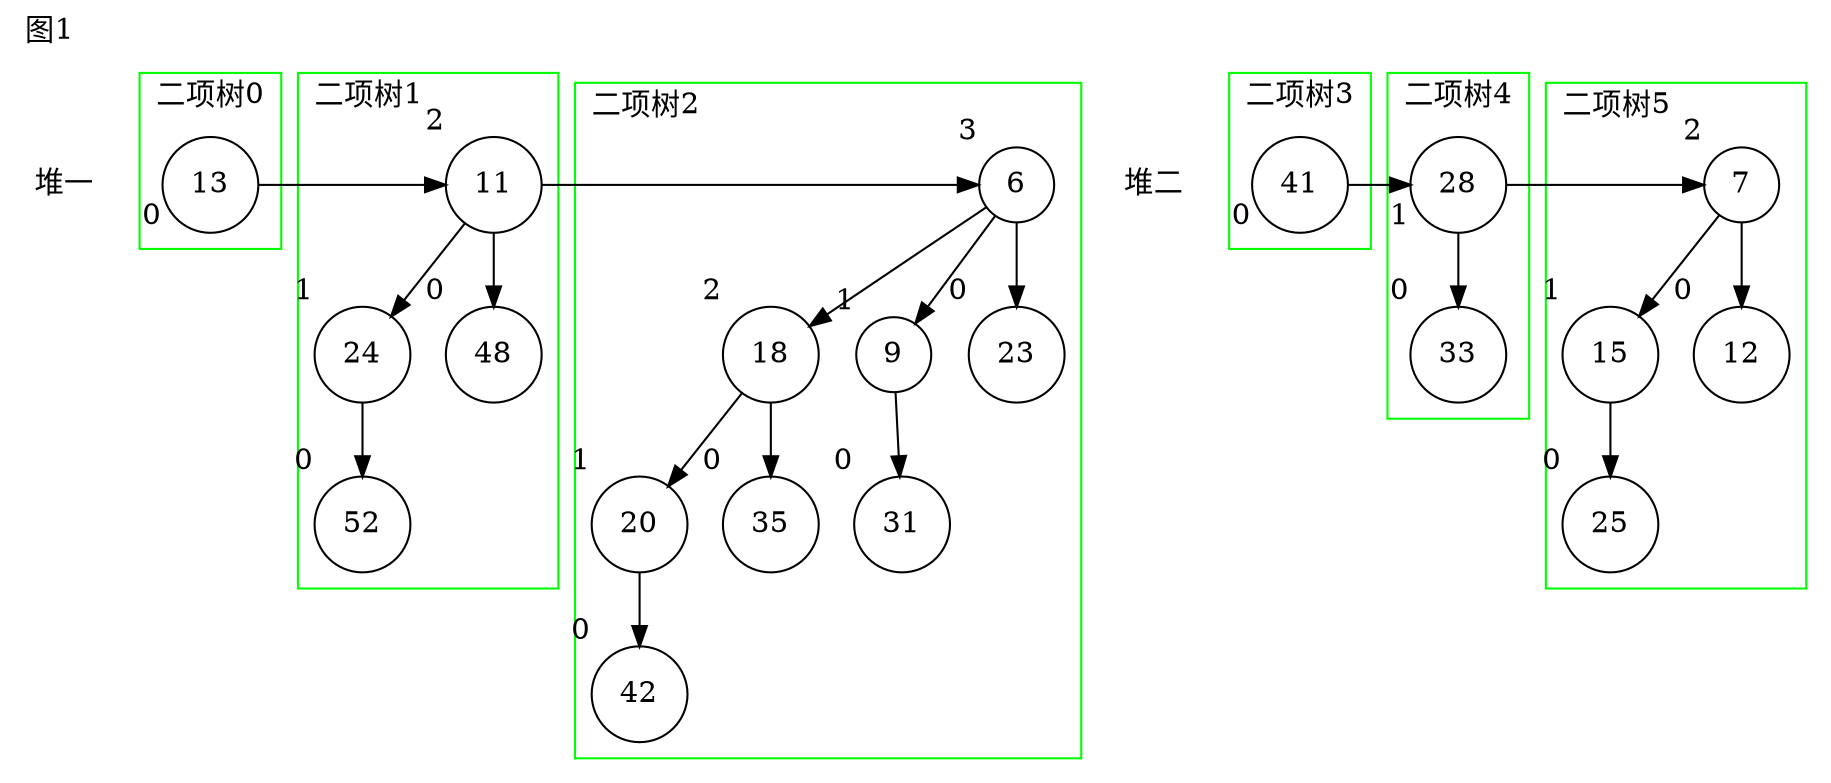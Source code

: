 digraph g{
node[shape=circle];
label="图1";
labeljust=l;
labelloc=t;
nt1[label="堆一",shape=plaintext];
subgraph cluster_0 {
pencolor=green;label="二项树0";n0[label=13, xlabel=0];
}
subgraph cluster_1 {
pencolor=green;label="二项树1";n1[label=11, xlabel=2];
n2[label=24, xlabel=1];
n1->n2;
n3[label=48, xlabel=0];
n1->n3[weight=100];
n4[label=52, xlabel=0];
n2->n4[weight=100];
}
n0->n1[constraint=false];
subgraph cluster_2 {
pencolor=green;label="二项树2";n5[label=6, xlabel=3];
n6[label=18, xlabel=2];
n5->n6;
n7[label=9, xlabel=1];
n5->n7;
n8[label=23, xlabel=0];
n5->n8[weight=100];
n9[label=31, xlabel=0];
n7->n9[weight=100];
n10[label=20, xlabel=1];
n6->n10;
n11[label=35, xlabel=0];
n6->n11[weight=100];
n12[label=42, xlabel=0];
n10->n12[weight=100];
}
n1->n5[constraint=false];
nt2[label="堆二",shape=plaintext];
subgraph cluster_3 {
pencolor=green;label="二项树3";n13[label=41, xlabel=0];
}
subgraph cluster_4 {
pencolor=green;label="二项树4";n14[label=28, xlabel=1];
n15[label=33, xlabel=0];
n14->n15[weight=100];
}
n13->n14[constraint=false];
subgraph cluster_5 {
pencolor=green;label="二项树5";n16[label=7, xlabel=2];
n17[label=15, xlabel=1];
n16->n17;
n18[label=12, xlabel=0];
n16->n18[weight=100];
n19[label=25, xlabel=0];
n17->n19[weight=100];
}
n14->n16[constraint=false];
}
